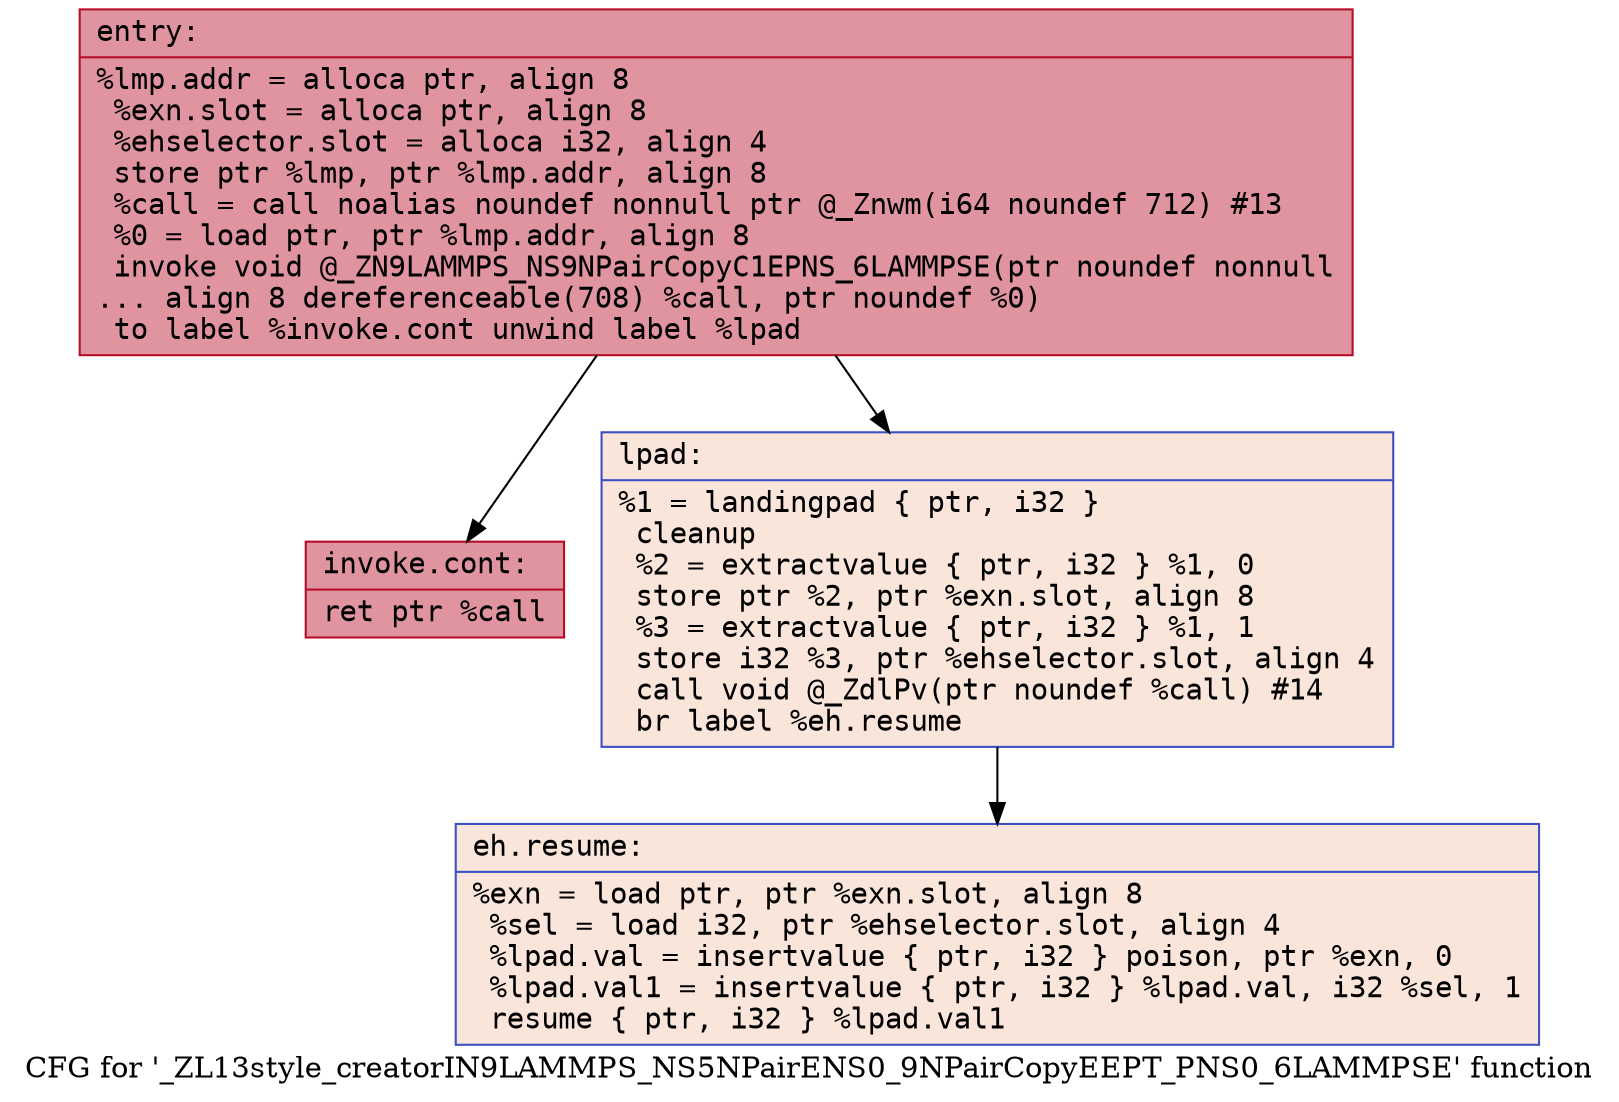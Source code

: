 digraph "CFG for '_ZL13style_creatorIN9LAMMPS_NS5NPairENS0_9NPairCopyEEPT_PNS0_6LAMMPSE' function" {
	label="CFG for '_ZL13style_creatorIN9LAMMPS_NS5NPairENS0_9NPairCopyEEPT_PNS0_6LAMMPSE' function";

	Node0x5563bdf0a400 [shape=record,color="#b70d28ff", style=filled, fillcolor="#b70d2870" fontname="Courier",label="{entry:\l|  %lmp.addr = alloca ptr, align 8\l  %exn.slot = alloca ptr, align 8\l  %ehselector.slot = alloca i32, align 4\l  store ptr %lmp, ptr %lmp.addr, align 8\l  %call = call noalias noundef nonnull ptr @_Znwm(i64 noundef 712) #13\l  %0 = load ptr, ptr %lmp.addr, align 8\l  invoke void @_ZN9LAMMPS_NS9NPairCopyC1EPNS_6LAMMPSE(ptr noundef nonnull\l... align 8 dereferenceable(708) %call, ptr noundef %0)\l          to label %invoke.cont unwind label %lpad\l}"];
	Node0x5563bdf0a400 -> Node0x5563bdf0bbe0[tooltip="entry -> invoke.cont\nProbability 100.00%" ];
	Node0x5563bdf0a400 -> Node0x5563bdf0bc60[tooltip="entry -> lpad\nProbability 0.00%" ];
	Node0x5563bdf0bbe0 [shape=record,color="#b70d28ff", style=filled, fillcolor="#b70d2870" fontname="Courier",label="{invoke.cont:\l|  ret ptr %call\l}"];
	Node0x5563bdf0bc60 [shape=record,color="#3d50c3ff", style=filled, fillcolor="#f4c5ad70" fontname="Courier",label="{lpad:\l|  %1 = landingpad \{ ptr, i32 \}\l          cleanup\l  %2 = extractvalue \{ ptr, i32 \} %1, 0\l  store ptr %2, ptr %exn.slot, align 8\l  %3 = extractvalue \{ ptr, i32 \} %1, 1\l  store i32 %3, ptr %ehselector.slot, align 4\l  call void @_ZdlPv(ptr noundef %call) #14\l  br label %eh.resume\l}"];
	Node0x5563bdf0bc60 -> Node0x5563bdf0c3b0[tooltip="lpad -> eh.resume\nProbability 100.00%" ];
	Node0x5563bdf0c3b0 [shape=record,color="#3d50c3ff", style=filled, fillcolor="#f4c5ad70" fontname="Courier",label="{eh.resume:\l|  %exn = load ptr, ptr %exn.slot, align 8\l  %sel = load i32, ptr %ehselector.slot, align 4\l  %lpad.val = insertvalue \{ ptr, i32 \} poison, ptr %exn, 0\l  %lpad.val1 = insertvalue \{ ptr, i32 \} %lpad.val, i32 %sel, 1\l  resume \{ ptr, i32 \} %lpad.val1\l}"];
}
